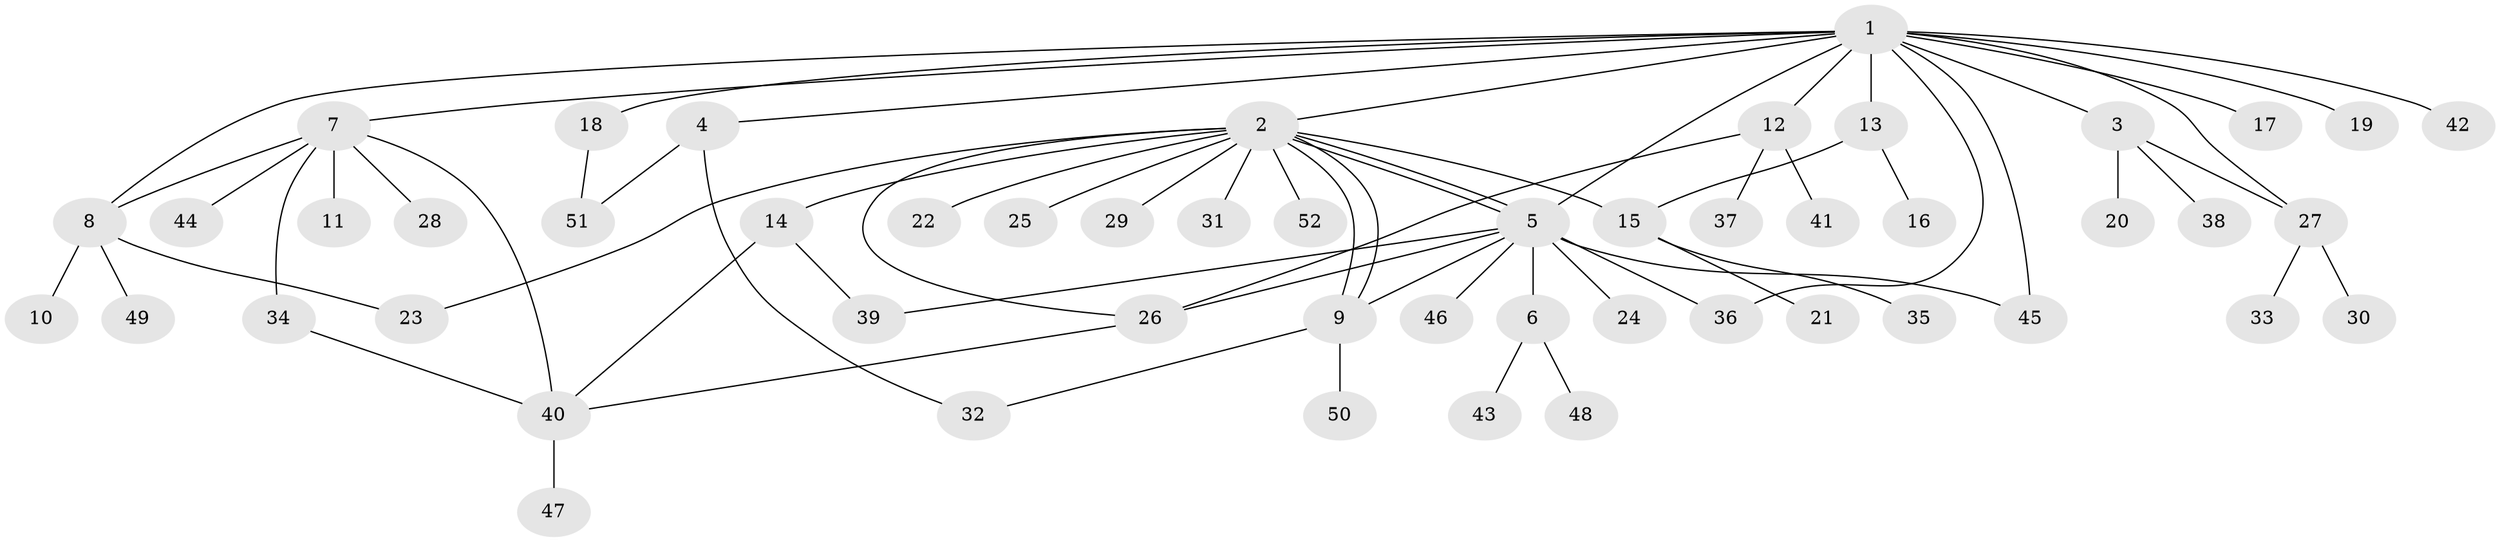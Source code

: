 // Generated by graph-tools (version 1.1) at 2025/01/03/09/25 03:01:53]
// undirected, 52 vertices, 69 edges
graph export_dot {
graph [start="1"]
  node [color=gray90,style=filled];
  1;
  2;
  3;
  4;
  5;
  6;
  7;
  8;
  9;
  10;
  11;
  12;
  13;
  14;
  15;
  16;
  17;
  18;
  19;
  20;
  21;
  22;
  23;
  24;
  25;
  26;
  27;
  28;
  29;
  30;
  31;
  32;
  33;
  34;
  35;
  36;
  37;
  38;
  39;
  40;
  41;
  42;
  43;
  44;
  45;
  46;
  47;
  48;
  49;
  50;
  51;
  52;
  1 -- 2;
  1 -- 3;
  1 -- 4;
  1 -- 5;
  1 -- 7;
  1 -- 8;
  1 -- 12;
  1 -- 13;
  1 -- 17;
  1 -- 18;
  1 -- 19;
  1 -- 27;
  1 -- 36;
  1 -- 42;
  1 -- 45;
  2 -- 5;
  2 -- 5;
  2 -- 9;
  2 -- 9;
  2 -- 14;
  2 -- 15;
  2 -- 22;
  2 -- 23;
  2 -- 25;
  2 -- 26;
  2 -- 29;
  2 -- 31;
  2 -- 52;
  3 -- 20;
  3 -- 27;
  3 -- 38;
  4 -- 32;
  4 -- 51;
  5 -- 6;
  5 -- 9;
  5 -- 24;
  5 -- 26;
  5 -- 36;
  5 -- 39;
  5 -- 45;
  5 -- 46;
  6 -- 43;
  6 -- 48;
  7 -- 8;
  7 -- 11;
  7 -- 28;
  7 -- 34;
  7 -- 40;
  7 -- 44;
  8 -- 10;
  8 -- 23;
  8 -- 49;
  9 -- 32;
  9 -- 50;
  12 -- 26;
  12 -- 37;
  12 -- 41;
  13 -- 15;
  13 -- 16;
  14 -- 39;
  14 -- 40;
  15 -- 21;
  15 -- 35;
  18 -- 51;
  26 -- 40;
  27 -- 30;
  27 -- 33;
  34 -- 40;
  40 -- 47;
}
